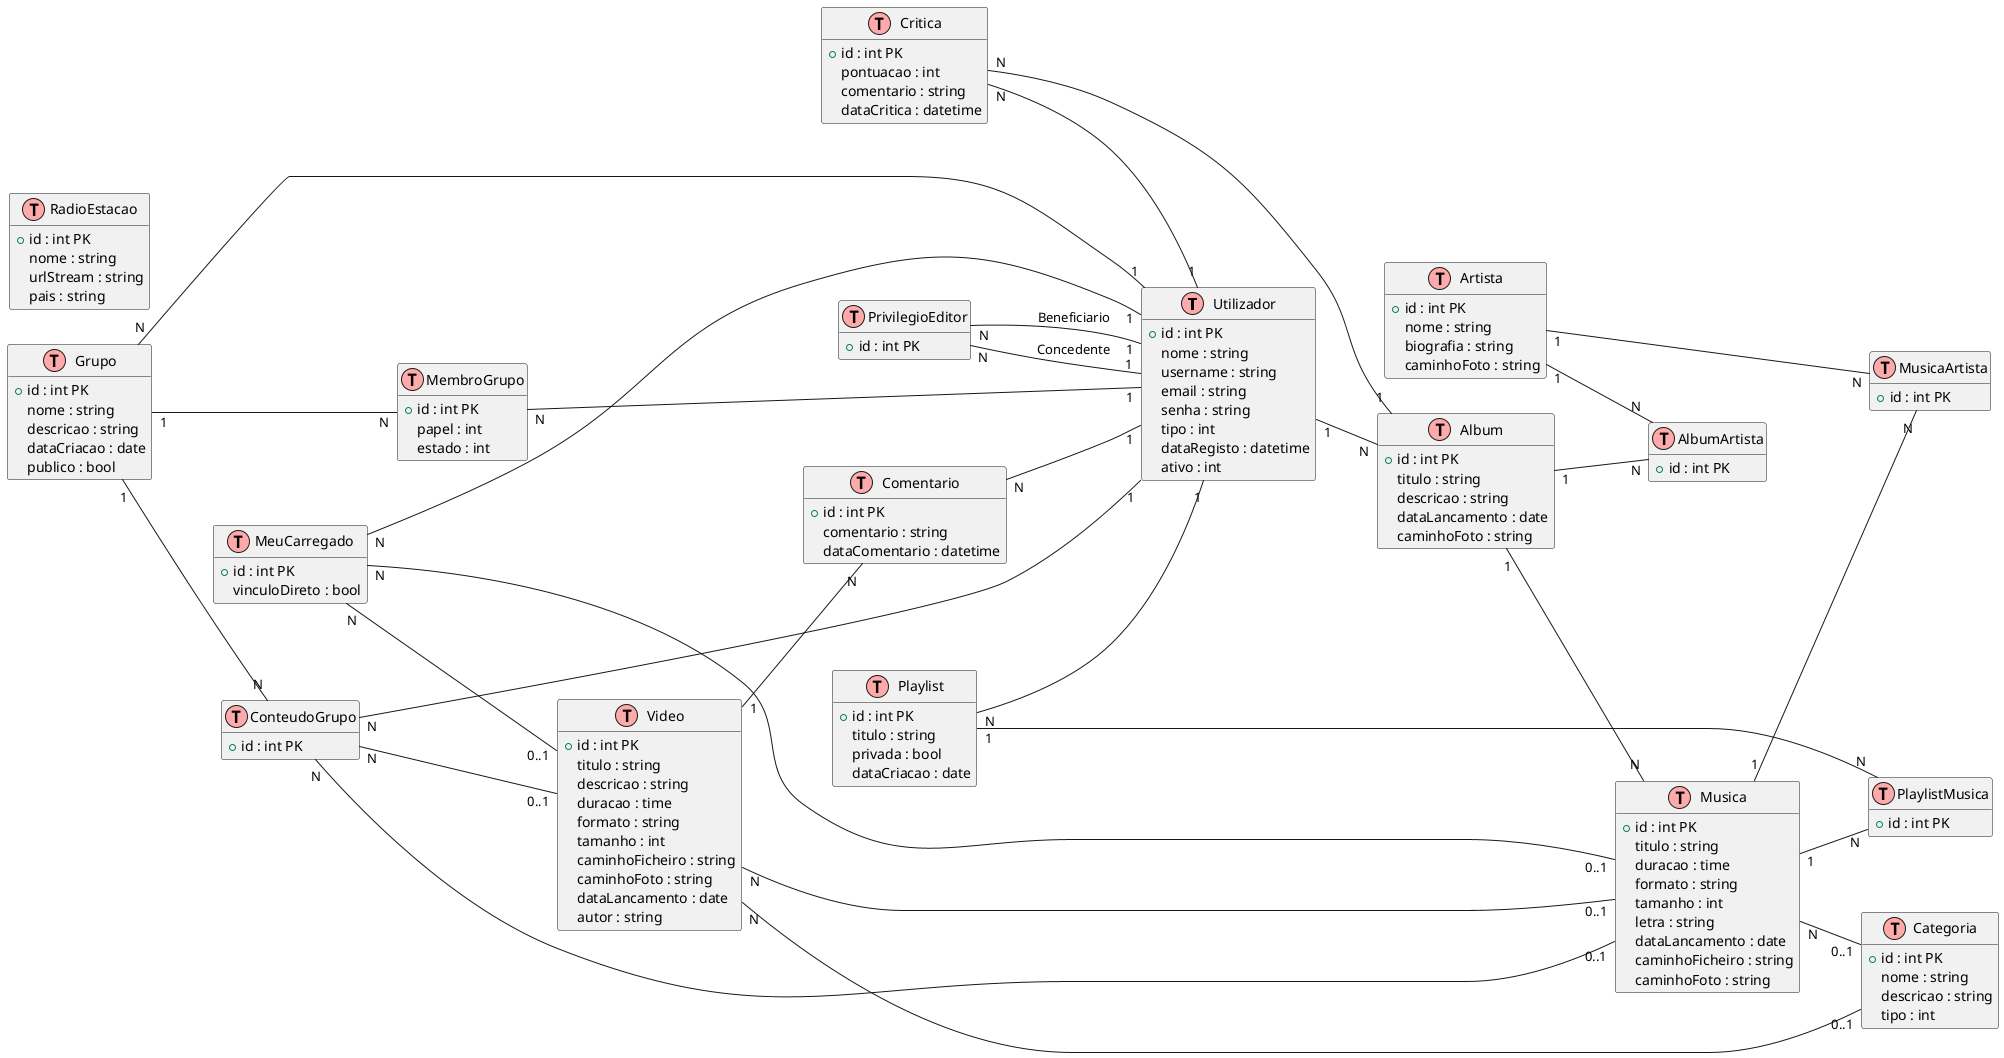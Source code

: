 @startuml
left to right direction
!define table(x) class x << (T,#FFAAAA) >>
hide methods
hide stereotypes

table(Utilizador) {
  +id : int PK
  nome : string
  username : string
  email : string
  senha : string
  tipo : int
  dataRegisto : datetime
  ativo : int
}

table(Album) {
  +id : int PK
  titulo : string
  descricao : string
  dataLancamento : date
  caminhoFoto : string
}

table(Artista) {
  +id : int PK
  nome : string
  biografia : string
  caminhoFoto : string
}

table(AlbumArtista) {
  +id : int PK
}

table(Musica) {
  +id : int PK
  titulo : string
  duracao : time
  formato : string
  tamanho : int
  letra : string
  dataLancamento : date
  caminhoFicheiro : string
  caminhoFoto : string
}

table(MusicaArtista) {
  +id : int PK
}

table(Video) {
  +id : int PK
  titulo : string
  descricao : string
  duracao : time
  formato : string
  tamanho : int
  caminhoFicheiro : string
  caminhoFoto : string
  dataLancamento : date
  autor : string
}

table(Comentario) {
  +id : int PK
  comentario : string
  dataComentario : datetime
}

table(Categoria) {
  +id : int PK
  nome : string
  descricao : string
  tipo : int
}

table(Grupo) {
  +id : int PK
  nome : string
  descricao : string
  dataCriacao : date
  publico : bool
}

table(MembroGrupo) {
  +id : int PK
  papel : int
  estado : int
}

table(ConteudoGrupo) {
  +id : int PK
}

table(Critica) {
  +id : int PK
  pontuacao : int
  comentario : string
  dataCritica : datetime
}

table(MeuCarregado) {
  +id : int PK
  vinculoDireto : bool
}

table(Playlist) {
  +id : int PK
  titulo : string
  privada : bool
  dataCriacao : date
}

table(PlaylistMusica) {
  +id : int PK
}

table(PrivilegioEditor) {
  +id : int PK
}

table(RadioEstacao) {
  +id : int PK
  nome : string
  urlStream : string
  pais : string
}

' RELACIONAMENTOS

Utilizador "1" -- "N" Album
Album "1" -- "N" AlbumArtista
Artista "1" -- "N" AlbumArtista
Album "1" -- "N" Musica
Musica "1" -- "N" MusicaArtista
Artista "1" -- "N" MusicaArtista
Musica "1" -- "N" PlaylistMusica
Playlist "1" -- "N" PlaylistMusica
Playlist "N" -- "1" Utilizador

Musica "N" -- "0..1" Categoria
Video "N" -- "0..1" Categoria
Video "N" -- "0..1" Musica

Video "1" -- "N" Comentario
Comentario "N" -- "1" Utilizador

Critica "N" -- "1" Album
Critica "N" -- "1" Utilizador

Grupo "1" -- "N" ConteudoGrupo
Grupo "1" -- "N" MembroGrupo
MembroGrupo "N" -- "1" Utilizador
ConteudoGrupo "N" -- "1" Utilizador
ConteudoGrupo "N" -- "0..1" Musica
ConteudoGrupo "N" -- "0..1" Video

MeuCarregado "N" -- "1" Utilizador
MeuCarregado "N" -- "0..1" Musica
MeuCarregado "N" -- "0..1" Video

PrivilegioEditor "N" -- "1" Utilizador : Concedente
PrivilegioEditor "N" -- "1" Utilizador : Beneficiario

Grupo "N" -- "1" Utilizador
@enduml
